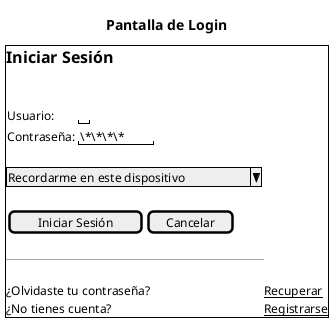 @startsalt
title Pantalla de Login

{+
<b><size:16>Iniciar Sesión</size></b>
.
.
{
Usuario: | " "
Contraseña: | "\*\*\*\* "
}
.
^Recordarme en este dispositivo^
.
{
[ Iniciar Sesión ] | [ Cancelar ]
}
.

---

.
¿Olvidaste tu contraseña? | <u>Recuperar</u>
¿No tienes cuenta? | <u>Registrarse</u>
}
@endsalt